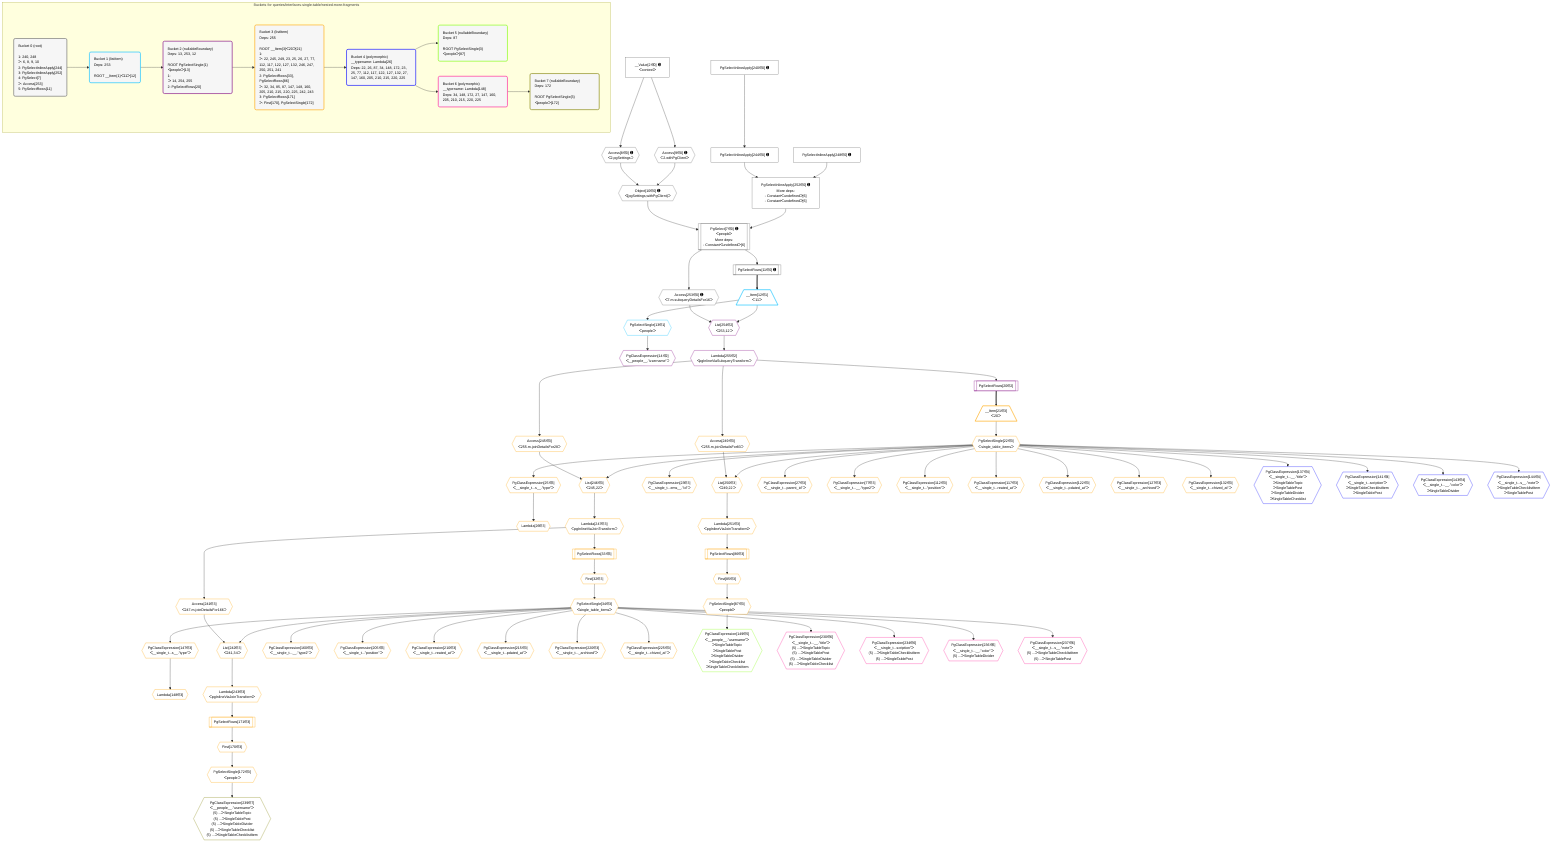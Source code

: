 %%{init: {'themeVariables': { 'fontSize': '12px'}}}%%
graph TD
    classDef path fill:#eee,stroke:#000,color:#000
    classDef plan fill:#fff,stroke-width:1px,color:#000
    classDef itemplan fill:#fff,stroke-width:2px,color:#000
    classDef unbatchedplan fill:#dff,stroke-width:1px,color:#000
    classDef sideeffectplan fill:#fcc,stroke-width:2px,color:#000
    classDef bucket fill:#f6f6f6,color:#000,stroke-width:2px,text-align:left

    subgraph "Buckets for queries/interfaces-single-table/nested-more-fragments"
    Bucket0("Bucket 0 (root)<br /><br />1: 240, 248<br />ᐳ: 6, 8, 9, 10<br />2: PgSelectInlineApply[244]<br />3: PgSelectInlineApply[252]<br />4: PgSelect[7]<br />ᐳ: Access[253]<br />5: PgSelectRows[11]"):::bucket
    Bucket1("Bucket 1 (listItem)<br />Deps: 253<br /><br />ROOT __Item{1}ᐸ11ᐳ[12]"):::bucket
    Bucket2("Bucket 2 (nullableBoundary)<br />Deps: 13, 253, 12<br /><br />ROOT PgSelectSingle{1}ᐸpeopleᐳ[13]<br />1: <br />ᐳ: 14, 254, 255<br />2: PgSelectRows[20]"):::bucket
    Bucket3("Bucket 3 (listItem)<br />Deps: 255<br /><br />ROOT __Item{3}ᐸ20ᐳ[21]<br />1: <br />ᐳ: 22, 245, 249, 23, 25, 26, 27, 77, 112, 117, 122, 127, 132, 246, 247, 250, 251, 241<br />2: PgSelectRows[33], PgSelectRows[86]<br />ᐳ: 32, 34, 85, 87, 147, 148, 160, 205, 210, 215, 220, 225, 242, 243<br />3: PgSelectRows[171]<br />ᐳ: First[170], PgSelectSingle[172]"):::bucket
    Bucket4("Bucket 4 (polymorphic)<br />__typename: Lambda[26]<br />Deps: 22, 26, 87, 34, 148, 172, 23, 25, 77, 112, 117, 122, 127, 132, 27, 147, 160, 205, 210, 215, 220, 225"):::bucket
    Bucket5("Bucket 5 (nullableBoundary)<br />Deps: 87<br /><br />ROOT PgSelectSingle{3}ᐸpeopleᐳ[87]"):::bucket
    Bucket6("Bucket 6 (polymorphic)<br />__typename: Lambda[148]<br />Deps: 34, 148, 172, 27, 147, 160, 205, 210, 215, 220, 225"):::bucket
    Bucket7("Bucket 7 (nullableBoundary)<br />Deps: 172<br /><br />ROOT PgSelectSingle{3}ᐸpeopleᐳ[172]"):::bucket
    end
    Bucket0 --> Bucket1
    Bucket1 --> Bucket2
    Bucket2 --> Bucket3
    Bucket3 --> Bucket4
    Bucket4 --> Bucket5 & Bucket6
    Bucket6 --> Bucket7

    %% plan dependencies
    PgSelectInlineApply252["PgSelectInlineApply[252∈0] ➊<br />More deps:<br />- Constantᐸundefinedᐳ[6]<br />- Constantᐸundefinedᐳ[6]"]:::plan
    PgSelectInlineApply244["PgSelectInlineApply[244∈0] ➊"]:::plan
    PgSelectInlineApply248["PgSelectInlineApply[248∈0] ➊"]:::plan
    PgSelectInlineApply244 & PgSelectInlineApply248 --> PgSelectInlineApply252
    PgSelect7[["PgSelect[7∈0] ➊<br />ᐸpeopleᐳ<br />More deps:<br />- Constantᐸundefinedᐳ[6]"]]:::plan
    Object10{{"Object[10∈0] ➊<br />ᐸ{pgSettings,withPgClient}ᐳ"}}:::plan
    Object10 & PgSelectInlineApply252 --> PgSelect7
    Access8{{"Access[8∈0] ➊<br />ᐸ2.pgSettingsᐳ"}}:::plan
    Access9{{"Access[9∈0] ➊<br />ᐸ2.withPgClientᐳ"}}:::plan
    Access8 & Access9 --> Object10
    __Value2["__Value[2∈0] ➊<br />ᐸcontextᐳ"]:::plan
    __Value2 --> Access8
    __Value2 --> Access9
    PgSelectRows11[["PgSelectRows[11∈0] ➊"]]:::plan
    PgSelect7 --> PgSelectRows11
    PgSelectInlineApply240["PgSelectInlineApply[240∈0] ➊"]:::plan
    PgSelectInlineApply240 --> PgSelectInlineApply244
    Access253{{"Access[253∈0] ➊<br />ᐸ7.m.subqueryDetailsFor16ᐳ"}}:::plan
    PgSelect7 --> Access253
    __Item12[/"__Item[12∈1]<br />ᐸ11ᐳ"\]:::itemplan
    PgSelectRows11 ==> __Item12
    PgSelectSingle13{{"PgSelectSingle[13∈1]<br />ᐸpeopleᐳ"}}:::plan
    __Item12 --> PgSelectSingle13
    List254{{"List[254∈2]<br />ᐸ253,12ᐳ"}}:::plan
    Access253 & __Item12 --> List254
    PgClassExpression14{{"PgClassExpression[14∈2]<br />ᐸ__people__.”username”ᐳ"}}:::plan
    PgSelectSingle13 --> PgClassExpression14
    PgSelectRows20[["PgSelectRows[20∈2]"]]:::plan
    Lambda255{{"Lambda[255∈2]<br />ᐸpgInlineViaSubqueryTransformᐳ"}}:::plan
    Lambda255 --> PgSelectRows20
    List254 --> Lambda255
    List242{{"List[242∈3]<br />ᐸ241,34ᐳ"}}:::plan
    Access241{{"Access[241∈3]<br />ᐸ247.m.joinDetailsFor166ᐳ"}}:::plan
    PgSelectSingle34{{"PgSelectSingle[34∈3]<br />ᐸsingle_table_itemsᐳ"}}:::plan
    Access241 & PgSelectSingle34 --> List242
    List246{{"List[246∈3]<br />ᐸ245,22ᐳ"}}:::plan
    Access245{{"Access[245∈3]<br />ᐸ255.m.joinDetailsFor28ᐳ"}}:::plan
    PgSelectSingle22{{"PgSelectSingle[22∈3]<br />ᐸsingle_table_itemsᐳ"}}:::plan
    Access245 & PgSelectSingle22 --> List246
    List250{{"List[250∈3]<br />ᐸ249,22ᐳ"}}:::plan
    Access249{{"Access[249∈3]<br />ᐸ255.m.joinDetailsFor83ᐳ"}}:::plan
    Access249 & PgSelectSingle22 --> List250
    __Item21[/"__Item[21∈3]<br />ᐸ20ᐳ"\]:::itemplan
    PgSelectRows20 ==> __Item21
    __Item21 --> PgSelectSingle22
    PgClassExpression23{{"PgClassExpression[23∈3]<br />ᐸ__single_t...ems__.”id”ᐳ"}}:::plan
    PgSelectSingle22 --> PgClassExpression23
    PgClassExpression25{{"PgClassExpression[25∈3]<br />ᐸ__single_t...s__.”type”ᐳ"}}:::plan
    PgSelectSingle22 --> PgClassExpression25
    Lambda26{{"Lambda[26∈3]"}}:::plan
    PgClassExpression25 --> Lambda26
    PgClassExpression27{{"PgClassExpression[27∈3]<br />ᐸ__single_t...parent_id”ᐳ"}}:::plan
    PgSelectSingle22 --> PgClassExpression27
    First32{{"First[32∈3]"}}:::plan
    PgSelectRows33[["PgSelectRows[33∈3]"]]:::plan
    PgSelectRows33 --> First32
    Lambda247{{"Lambda[247∈3]<br />ᐸpgInlineViaJoinTransformᐳ"}}:::plan
    Lambda247 --> PgSelectRows33
    First32 --> PgSelectSingle34
    PgClassExpression77{{"PgClassExpression[77∈3]<br />ᐸ__single_t...__.”type2”ᐳ"}}:::plan
    PgSelectSingle22 --> PgClassExpression77
    First85{{"First[85∈3]"}}:::plan
    PgSelectRows86[["PgSelectRows[86∈3]"]]:::plan
    PgSelectRows86 --> First85
    Lambda251{{"Lambda[251∈3]<br />ᐸpgInlineViaJoinTransformᐳ"}}:::plan
    Lambda251 --> PgSelectRows86
    PgSelectSingle87{{"PgSelectSingle[87∈3]<br />ᐸpeopleᐳ"}}:::plan
    First85 --> PgSelectSingle87
    PgClassExpression112{{"PgClassExpression[112∈3]<br />ᐸ__single_t...”position”ᐳ"}}:::plan
    PgSelectSingle22 --> PgClassExpression112
    PgClassExpression117{{"PgClassExpression[117∈3]<br />ᐸ__single_t...reated_at”ᐳ"}}:::plan
    PgSelectSingle22 --> PgClassExpression117
    PgClassExpression122{{"PgClassExpression[122∈3]<br />ᐸ__single_t...pdated_at”ᐳ"}}:::plan
    PgSelectSingle22 --> PgClassExpression122
    PgClassExpression127{{"PgClassExpression[127∈3]<br />ᐸ__single_t..._archived”ᐳ"}}:::plan
    PgSelectSingle22 --> PgClassExpression127
    PgClassExpression132{{"PgClassExpression[132∈3]<br />ᐸ__single_t...chived_at”ᐳ"}}:::plan
    PgSelectSingle22 --> PgClassExpression132
    PgClassExpression147{{"PgClassExpression[147∈3]<br />ᐸ__single_t...s__.”type”ᐳ"}}:::plan
    PgSelectSingle34 --> PgClassExpression147
    Lambda148{{"Lambda[148∈3]"}}:::plan
    PgClassExpression147 --> Lambda148
    PgClassExpression160{{"PgClassExpression[160∈3]<br />ᐸ__single_t...__.”type2”ᐳ"}}:::plan
    PgSelectSingle34 --> PgClassExpression160
    First170{{"First[170∈3]"}}:::plan
    PgSelectRows171[["PgSelectRows[171∈3]"]]:::plan
    PgSelectRows171 --> First170
    Lambda243{{"Lambda[243∈3]<br />ᐸpgInlineViaJoinTransformᐳ"}}:::plan
    Lambda243 --> PgSelectRows171
    PgSelectSingle172{{"PgSelectSingle[172∈3]<br />ᐸpeopleᐳ"}}:::plan
    First170 --> PgSelectSingle172
    PgClassExpression205{{"PgClassExpression[205∈3]<br />ᐸ__single_t...”position”ᐳ"}}:::plan
    PgSelectSingle34 --> PgClassExpression205
    PgClassExpression210{{"PgClassExpression[210∈3]<br />ᐸ__single_t...reated_at”ᐳ"}}:::plan
    PgSelectSingle34 --> PgClassExpression210
    PgClassExpression215{{"PgClassExpression[215∈3]<br />ᐸ__single_t...pdated_at”ᐳ"}}:::plan
    PgSelectSingle34 --> PgClassExpression215
    PgClassExpression220{{"PgClassExpression[220∈3]<br />ᐸ__single_t..._archived”ᐳ"}}:::plan
    PgSelectSingle34 --> PgClassExpression220
    PgClassExpression225{{"PgClassExpression[225∈3]<br />ᐸ__single_t...chived_at”ᐳ"}}:::plan
    PgSelectSingle34 --> PgClassExpression225
    Lambda247 --> Access241
    List242 --> Lambda243
    Lambda255 --> Access245
    List246 --> Lambda247
    Lambda255 --> Access249
    List250 --> Lambda251
    PgClassExpression137{{"PgClassExpression[137∈4]<br />ᐸ__single_t...__.”title”ᐳ<br />ᐳSingleTableTopic<br />ᐳSingleTablePost<br />ᐳSingleTableDivider<br />ᐳSingleTableChecklist"}}:::plan
    PgSelectSingle22 --> PgClassExpression137
    PgClassExpression141{{"PgClassExpression[141∈4]<br />ᐸ__single_t...scription”ᐳ<br />ᐳSingleTableChecklistItem<br />ᐳSingleTablePost"}}:::plan
    PgSelectSingle22 --> PgClassExpression141
    PgClassExpression143{{"PgClassExpression[143∈4]<br />ᐸ__single_t...__.”color”ᐳ<br />ᐳSingleTableDivider"}}:::plan
    PgSelectSingle22 --> PgClassExpression143
    PgClassExpression144{{"PgClassExpression[144∈4]<br />ᐸ__single_t...s__.”note”ᐳ<br />ᐳSingleTableChecklistItem<br />ᐳSingleTablePost"}}:::plan
    PgSelectSingle22 --> PgClassExpression144
    PgClassExpression149{{"PgClassExpression[149∈5]<br />ᐸ__people__.”username”ᐳ<br />ᐳSingleTableTopic<br />ᐳSingleTablePost<br />ᐳSingleTableDivider<br />ᐳSingleTableChecklist<br />ᐳSingleTableChecklistItem"}}:::plan
    PgSelectSingle87 --> PgClassExpression149
    PgClassExpression230{{"PgClassExpression[230∈6]<br />ᐸ__single_t...__.”title”ᐳ<br />(5) ...ᐳSingleTableTopic<br />(5) ...ᐳSingleTablePost<br />(5) ...ᐳSingleTableDivider<br />(5) ...ᐳSingleTableChecklist"}}:::plan
    PgSelectSingle34 --> PgClassExpression230
    PgClassExpression234{{"PgClassExpression[234∈6]<br />ᐸ__single_t...scription”ᐳ<br />(5) ...ᐳSingleTableChecklistItem<br />(5) ...ᐳSingleTablePost"}}:::plan
    PgSelectSingle34 --> PgClassExpression234
    PgClassExpression236{{"PgClassExpression[236∈6]<br />ᐸ__single_t...__.”color”ᐳ<br />(5) ...ᐳSingleTableDivider"}}:::plan
    PgSelectSingle34 --> PgClassExpression236
    PgClassExpression237{{"PgClassExpression[237∈6]<br />ᐸ__single_t...s__.”note”ᐳ<br />(5) ...ᐳSingleTableChecklistItem<br />(5) ...ᐳSingleTablePost"}}:::plan
    PgSelectSingle34 --> PgClassExpression237
    PgClassExpression239{{"PgClassExpression[239∈7]<br />ᐸ__people__.”username”ᐳ<br />(5) ...ᐳSingleTableTopic<br />(5) ...ᐳSingleTablePost<br />(5) ...ᐳSingleTableDivider<br />(5) ...ᐳSingleTableChecklist<br />(5) ...ᐳSingleTableChecklistItem"}}:::plan
    PgSelectSingle172 --> PgClassExpression239

    %% define steps
    classDef bucket0 stroke:#696969
    class Bucket0,__Value2,PgSelect7,Access8,Access9,Object10,PgSelectRows11,PgSelectInlineApply240,PgSelectInlineApply244,PgSelectInlineApply248,PgSelectInlineApply252,Access253 bucket0
    classDef bucket1 stroke:#00bfff
    class Bucket1,__Item12,PgSelectSingle13 bucket1
    classDef bucket2 stroke:#7f007f
    class Bucket2,PgClassExpression14,PgSelectRows20,List254,Lambda255 bucket2
    classDef bucket3 stroke:#ffa500
    class Bucket3,__Item21,PgSelectSingle22,PgClassExpression23,PgClassExpression25,Lambda26,PgClassExpression27,First32,PgSelectRows33,PgSelectSingle34,PgClassExpression77,First85,PgSelectRows86,PgSelectSingle87,PgClassExpression112,PgClassExpression117,PgClassExpression122,PgClassExpression127,PgClassExpression132,PgClassExpression147,Lambda148,PgClassExpression160,First170,PgSelectRows171,PgSelectSingle172,PgClassExpression205,PgClassExpression210,PgClassExpression215,PgClassExpression220,PgClassExpression225,Access241,List242,Lambda243,Access245,List246,Lambda247,Access249,List250,Lambda251 bucket3
    classDef bucket4 stroke:#0000ff
    class Bucket4,PgClassExpression137,PgClassExpression141,PgClassExpression143,PgClassExpression144 bucket4
    classDef bucket5 stroke:#7fff00
    class Bucket5,PgClassExpression149 bucket5
    classDef bucket6 stroke:#ff1493
    class Bucket6,PgClassExpression230,PgClassExpression234,PgClassExpression236,PgClassExpression237 bucket6
    classDef bucket7 stroke:#808000
    class Bucket7,PgClassExpression239 bucket7